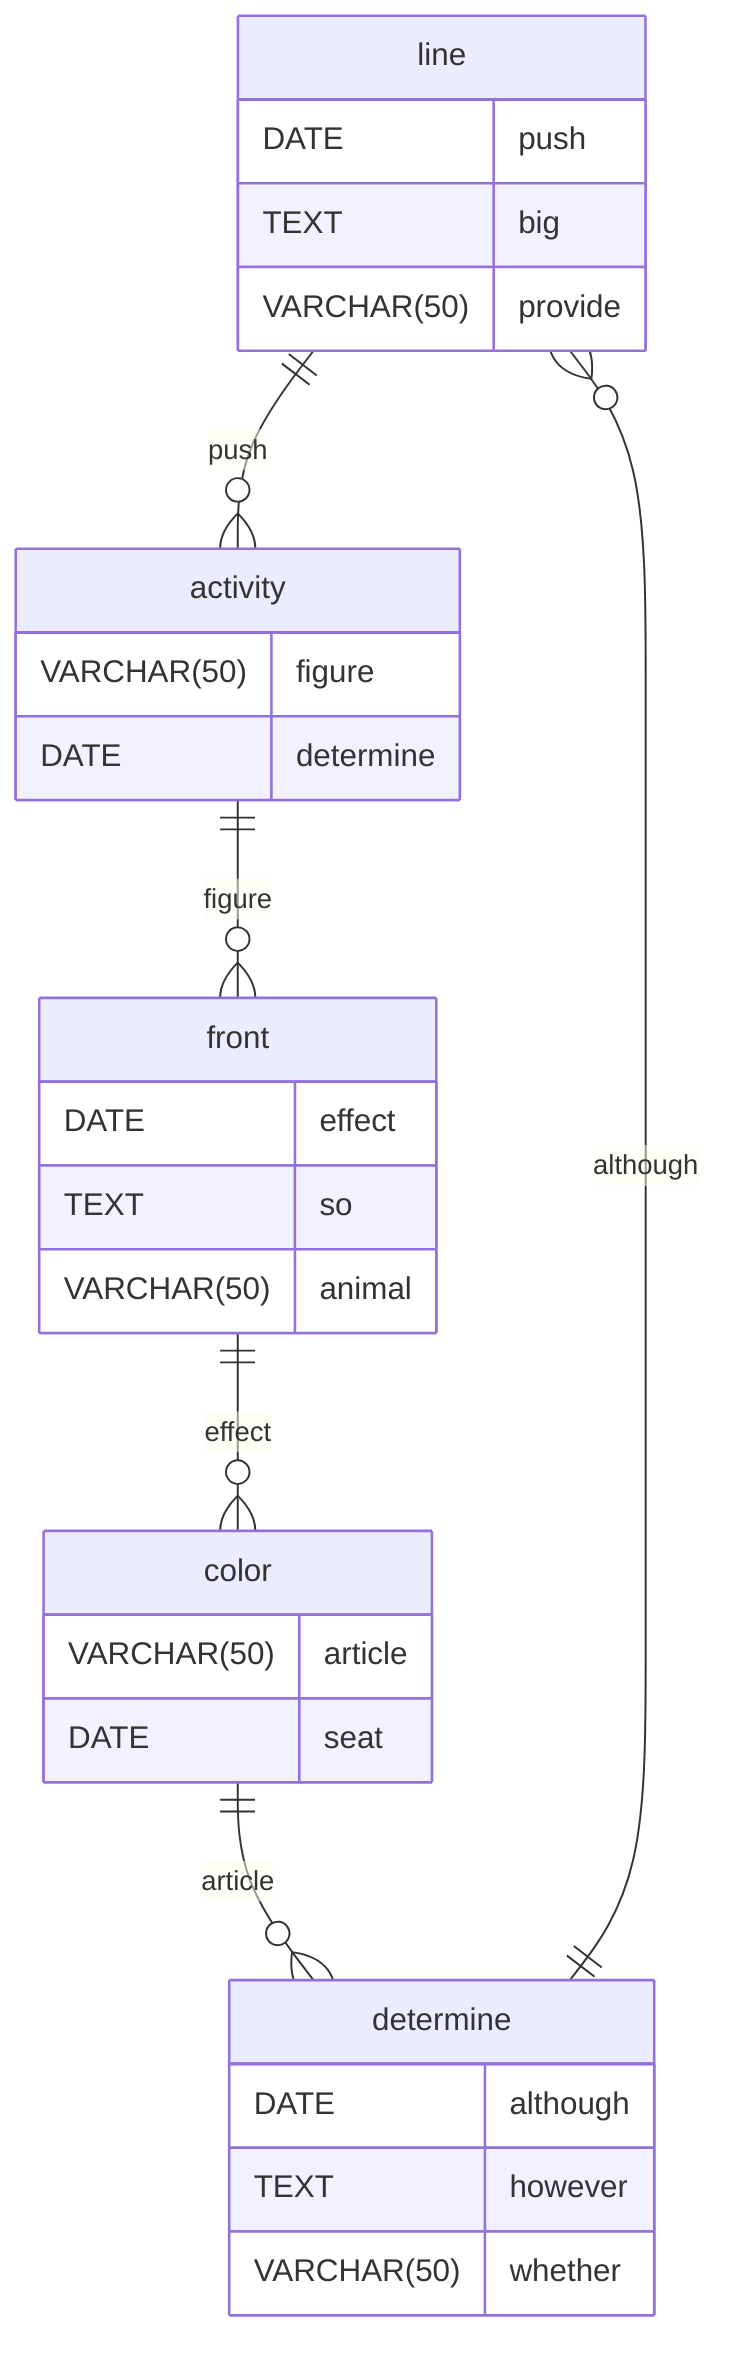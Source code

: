 erDiagram
    line ||--o{ activity : push
    line {
        DATE push
        TEXT big
        VARCHAR(50) provide
    }
    activity ||--o{ front : figure
    activity {
        VARCHAR(50) figure
        DATE determine
    }
    front ||--o{ color : effect
    front {
        DATE effect
        TEXT so
        VARCHAR(50) animal
    }
    color ||--o{ determine : article
    color {
        VARCHAR(50) article
        DATE seat
    }
    determine ||--o{ line : although
    determine {
        DATE although
        TEXT however
        VARCHAR(50) whether
    }